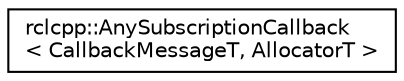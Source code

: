 digraph "Graphical Class Hierarchy"
{
  edge [fontname="Helvetica",fontsize="10",labelfontname="Helvetica",labelfontsize="10"];
  node [fontname="Helvetica",fontsize="10",shape=record];
  rankdir="LR";
  Node0 [label="rclcpp::AnySubscriptionCallback\l\< CallbackMessageT, AllocatorT \>",height=0.2,width=0.4,color="black", fillcolor="white", style="filled",URL="$classrclcpp_1_1AnySubscriptionCallback.html"];
}
